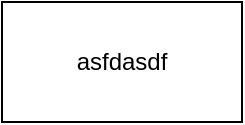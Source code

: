 <mxfile version="15.7.4" type="github">
  <diagram id="Z4lcqDvjLY0jIOoJU88L" name="Page-1">
    <mxGraphModel dx="1422" dy="1894" grid="1" gridSize="10" guides="1" tooltips="1" connect="1" arrows="1" fold="1" page="1" pageScale="1" pageWidth="850" pageHeight="1100" math="0" shadow="0">
      <root>
        <mxCell id="0" />
        <mxCell id="1" parent="0" />
        <mxCell id="B9QQCORP8CLPcv0dWMve-1" value="asfdasdf" style="rounded=0;whiteSpace=wrap;html=1;" vertex="1" parent="1">
          <mxGeometry x="60" y="-750" width="120" height="60" as="geometry" />
        </mxCell>
      </root>
    </mxGraphModel>
  </diagram>
</mxfile>
